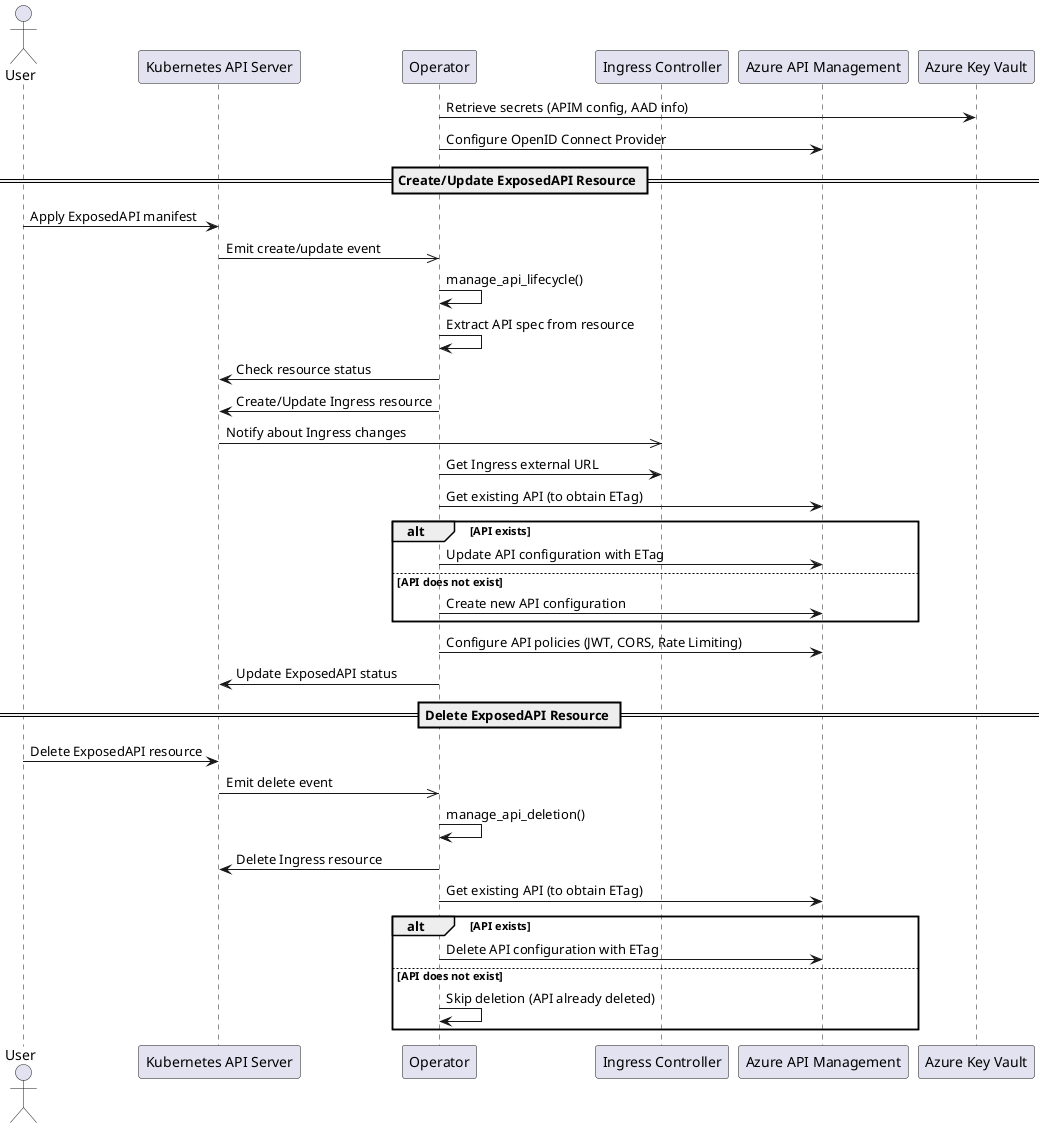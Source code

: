 @startuml
actor User
participant "Kubernetes API Server" as K8sAPI
participant Operator
participant "Ingress Controller" as IngressCtrl
participant "Azure API Management" as AzureAPIM
participant "Azure Key Vault" as KeyVault

box "Initialization Phase" #LightBlue
    Operator -> KeyVault : Retrieve secrets (APIM config, AAD info)
    Operator -> AzureAPIM : Configure OpenID Connect Provider
end box

== Create/Update ExposedAPI Resource ==

User -> K8sAPI : Apply ExposedAPI manifest
K8sAPI ->> Operator : Emit create/update event

Operator -> Operator : manage_api_lifecycle()
Operator -> Operator : Extract API spec from resource
Operator -> K8sAPI : Check resource status
Operator -> K8sAPI : Create/Update Ingress resource
K8sAPI ->> IngressCtrl : Notify about Ingress changes
Operator -> IngressCtrl : Get Ingress external URL

Operator -> AzureAPIM : Get existing API (to obtain ETag)
alt API exists
    Operator -> AzureAPIM : Update API configuration with ETag
else API does not exist
    Operator -> AzureAPIM : Create new API configuration
end
Operator -> AzureAPIM : Configure API policies (JWT, CORS, Rate Limiting)
Operator -> K8sAPI : Update ExposedAPI status

== Delete ExposedAPI Resource ==

User -> K8sAPI : Delete ExposedAPI resource
K8sAPI ->> Operator : Emit delete event

Operator -> Operator : manage_api_deletion()
Operator -> K8sAPI : Delete Ingress resource
Operator -> AzureAPIM : Get existing API (to obtain ETag)
alt API exists
    Operator -> AzureAPIM : Delete API configuration with ETag
else API does not exist
    Operator -> Operator : Skip deletion (API already deleted)
end
@enduml